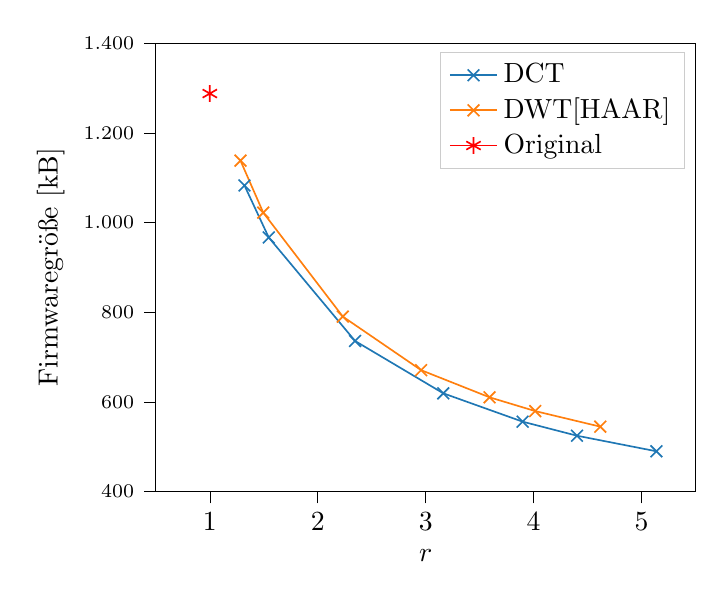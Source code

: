 % This file was created with tikzplotlib v0.10.1.
\begin{tikzpicture}

\definecolor{darkgray176}{RGB}{176,176,176}
\definecolor{darkorange25512714}{RGB}{255,127,14}
\definecolor{lightgray204}{RGB}{204,204,204}
\definecolor{steelblue31119180}{RGB}{31,119,180}

\begin{axis}[
legend cell align={left},
legend style={fill opacity=0.8, draw opacity=1, text opacity=1, draw=lightgray204},
tick align=outside,
tick pos=left,
x grid style={darkgray176},
xlabel={\(\displaystyle r\)},
xmin=0.5, xmax=5.5,
xtick style={color=black},
y grid style={darkgray176},
ylabel={Firmwaregröße [kB]},
ymin=400.0, ymax=1400.0,
ytick style={color=black},
y tick label style={
    font=\scriptsize,
    /pgf/number format/.cd,
    use comma,
    fixed,
    fixed zerofill,
    precision=0,
    scaled ticks=false,
    /tikz/.cd
  },
]
\addplot [semithick, steelblue31119180, mark=x, mark size=3.0, mark options={solid}]
table {%
5.138 489.582
4.402 524.316
3.898 555.66
3.163 618.91
2.346 735.66
1.546 966.527
1.321 1082.527
};
\addlegendentry{DCT}
\addplot [semithick, darkorange25512714, mark=x, mark size=3.0, mark options={solid}]
table {%
4.618 544.52
4.015 579.254
3.592 609.973
2.958 670.543
2.232 790.098
1.495 1021.949
1.284 1137.949
};
\addlegendentry{DWT[HAAR]}
\addplot [semithick, red, mark=asterisk, mark size=3.0, mark options={solid}]
table {%
1.0 1287.543
};
\addlegendentry{Original}
\end{axis}

\end{tikzpicture}
